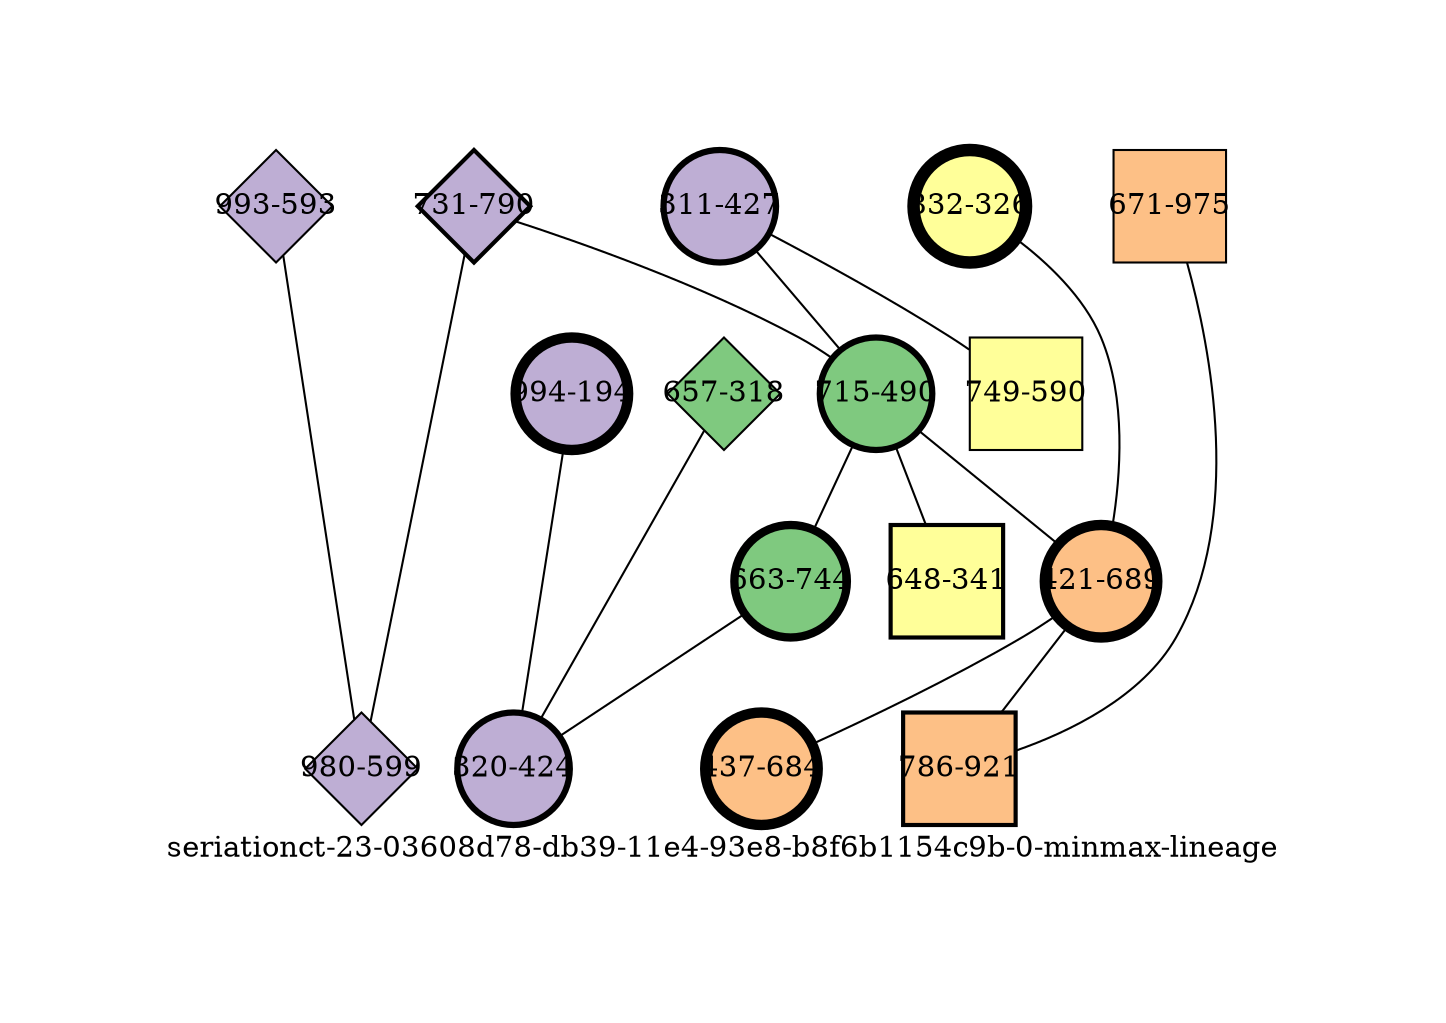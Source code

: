 strict graph "seriationct-23-03608d78-db39-11e4-93e8-b8f6b1154c9b-0-minmax-lineage" {
labelloc=b;
ratio=auto;
pad="1.0";
label="seriationct-23-03608d78-db39-11e4-93e8-b8f6b1154c9b-0-minmax-lineage";
node [width="0.75", style=filled, fixedsize=true, height="0.75", shape=circle, label=""];
0 [xCoordinate="593.0", appears_in_slice=1, yCoordinate="993.0", colorscheme=accent6, lineage_id=2, short_label="993-593", label="993-593", shape=diamond, cluster_id=1, fillcolor=2, size="500.0", id=4, penwidth="1.0"];
1 [xCoordinate="326.0", appears_in_slice=6, yCoordinate="832.0", colorscheme=accent6, lineage_id=0, short_label="832-326", label="832-326", shape=circle, cluster_id=3, fillcolor=4, size="500.0", id=10, penwidth="6.0"];
2 [xCoordinate="790.0", appears_in_slice=2, yCoordinate="731.0", colorscheme=accent6, lineage_id=2, short_label="731-790", label="731-790", shape=diamond, cluster_id=1, fillcolor=2, size="500.0", id=1, penwidth="2.0"];
3 [xCoordinate="599.0", appears_in_slice=1, yCoordinate="980.0", colorscheme=accent6, lineage_id=2, short_label="980-599", label="980-599", shape=diamond, cluster_id=1, fillcolor=2, size="500.0", id=2, penwidth="1.0"];
4 [xCoordinate="975.0", appears_in_slice=1, yCoordinate="671.0", colorscheme=accent6, lineage_id=1, short_label="671-975", label="671-975", shape=square, cluster_id=2, fillcolor=3, size="500.0", id=3, penwidth="1.0"];
5 [xCoordinate="427.0", appears_in_slice=3, yCoordinate="311.0", colorscheme=accent6, lineage_id=0, short_label="311-427", label="311-427", shape=circle, cluster_id=1, fillcolor=2, size="500.0", id=0, penwidth="3.0"];
6 [xCoordinate="194.0", appears_in_slice=5, yCoordinate="994.0", colorscheme=accent6, lineage_id=0, short_label="994-194", label="994-194", shape=circle, cluster_id=1, fillcolor=2, size="500.0", id=6, penwidth="5.0"];
7 [xCoordinate="490.0", appears_in_slice=3, yCoordinate="715.0", colorscheme=accent6, lineage_id=0, short_label="715-490", label="715-490", shape=circle, cluster_id=0, fillcolor=1, size="500.0", id=7, penwidth="3.0"];
8 [xCoordinate="744.0", appears_in_slice=4, yCoordinate="663.0", colorscheme=accent6, lineage_id=0, short_label="663-744", label="663-744", shape=circle, cluster_id=0, fillcolor=1, size="500.0", id=8, penwidth="4.0"];
9 [xCoordinate="689.0", appears_in_slice=5, yCoordinate="421.0", colorscheme=accent6, lineage_id=0, short_label="421-689", label="421-689", shape=circle, cluster_id=2, fillcolor=3, size="500.0", id=9, penwidth="5.0"];
10 [xCoordinate="341.0", appears_in_slice=2, yCoordinate="648.0", colorscheme=accent6, lineage_id=1, short_label="648-341", label="648-341", shape=square, cluster_id=3, fillcolor=4, size="500.0", id=5, penwidth="2.0"];
11 [xCoordinate="684.0", appears_in_slice=5, yCoordinate="437.0", colorscheme=accent6, lineage_id=0, short_label="437-684", label="437-684", shape=circle, cluster_id=2, fillcolor=3, size="500.0", id=11, penwidth="5.0"];
12 [xCoordinate="318.0", appears_in_slice=1, yCoordinate="657.0", colorscheme=accent6, lineage_id=2, short_label="657-318", label="657-318", shape=diamond, cluster_id=0, fillcolor=1, size="500.0", id=12, penwidth="1.0"];
13 [xCoordinate="424.0", appears_in_slice=3, yCoordinate="320.0", colorscheme=accent6, lineage_id=0, short_label="320-424", label="320-424", shape=circle, cluster_id=1, fillcolor=2, size="500.0", id=13, penwidth="3.0"];
14 [xCoordinate="590.0", appears_in_slice=1, yCoordinate="749.0", colorscheme=accent6, lineage_id=1, short_label="749-590", label="749-590", shape=square, cluster_id=3, fillcolor=4, size="500.0", id=14, penwidth="1.0"];
15 [xCoordinate="921.0", appears_in_slice=2, yCoordinate="786.0", colorscheme=accent6, lineage_id=1, short_label="786-921", label="786-921", shape=square, cluster_id=2, fillcolor=3, size="500.0", id=15, penwidth="2.0"];
0 -- 3  [inverseweight="16.932136537", weight="0.0590592922409"];
1 -- 9  [inverseweight="1.42614033065", weight="0.70119326865"];
2 -- 3  [inverseweight="1.4398284656", weight="0.694527177294"];
2 -- 7  [inverseweight="2.01642412112", weight="0.495927414044"];
4 -- 15  [inverseweight="2.8062444432", weight="0.356348144376"];
5 -- 14  [inverseweight="2.20828584036", weight="0.452839927568"];
5 -- 7  [inverseweight="25.9237923683", weight="0.038574603044"];
6 -- 13  [inverseweight="2.13999844208", weight="0.467290059813"];
7 -- 8  [inverseweight="1.71178679246", weight="0.584184902236"];
7 -- 9  [inverseweight="1.60172515414", weight="0.624326837482"];
7 -- 10  [inverseweight="1.77759309325", weight="0.562558441409"];
8 -- 13  [inverseweight="4.48940851091", weight="0.222746492677"];
9 -- 15  [inverseweight="2.41627673791", weight="0.413859879669"];
9 -- 11  [inverseweight="19.2879187453", weight="0.0518459255873"];
12 -- 13  [inverseweight="1.77483600386", weight="0.56343233844"];
}
